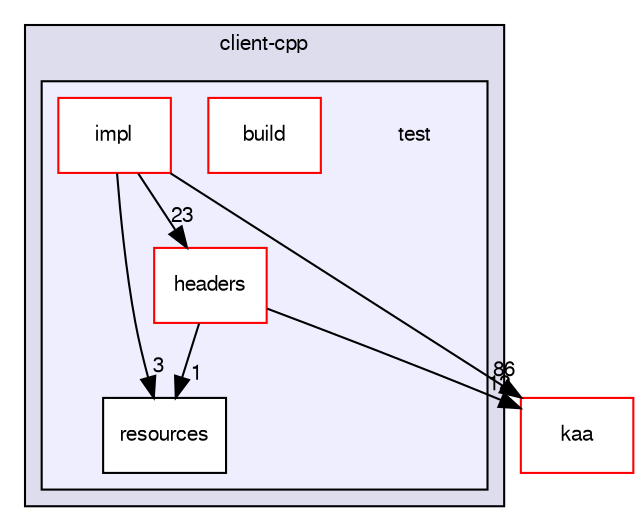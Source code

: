 digraph "/var/lib/jenkins/workspace/kaa_public/client/client-multi/client-cpp/test" {
  bgcolor=transparent;
  compound=true
  node [ fontsize="10", fontname="FreeSans"];
  edge [ labelfontsize="10", labelfontname="FreeSans"];
  subgraph clusterdir_b1e736154934372fb5df355fbd120d18 {
    graph [ bgcolor="#ddddee", pencolor="black", label="client-cpp" fontname="FreeSans", fontsize="10", URL="dir_b1e736154934372fb5df355fbd120d18.html"]
  subgraph clusterdir_90093dac977d6cfeb7a8194940d24132 {
    graph [ bgcolor="#eeeeff", pencolor="black", label="" URL="dir_90093dac977d6cfeb7a8194940d24132.html"];
    dir_90093dac977d6cfeb7a8194940d24132 [shape=plaintext label="test"];
    dir_cd13ab9f542fad01f89d0b85f7d8529e [shape=box label="build" color="red" fillcolor="white" style="filled" URL="dir_cd13ab9f542fad01f89d0b85f7d8529e.html"];
    dir_4a95a1809dd8e4bac4fff958db3a7f05 [shape=box label="headers" color="red" fillcolor="white" style="filled" URL="dir_4a95a1809dd8e4bac4fff958db3a7f05.html"];
    dir_ff2caeafc86dbd8f71660fce361ff46c [shape=box label="impl" color="red" fillcolor="white" style="filled" URL="dir_ff2caeafc86dbd8f71660fce361ff46c.html"];
    dir_4836519ec105d6e7b10f505988067070 [shape=box label="resources" color="black" fillcolor="white" style="filled" URL="dir_4836519ec105d6e7b10f505988067070.html"];
  }
  }
  dir_1ac78b1500c3fd9a977bacb448b54d1a [shape=box label="kaa" color="red" URL="dir_1ac78b1500c3fd9a977bacb448b54d1a.html"];
  dir_ff2caeafc86dbd8f71660fce361ff46c->dir_1ac78b1500c3fd9a977bacb448b54d1a [headlabel="86", labeldistance=1.5 headhref="dir_000077_000040.html"];
  dir_ff2caeafc86dbd8f71660fce361ff46c->dir_4a95a1809dd8e4bac4fff958db3a7f05 [headlabel="23", labeldistance=1.5 headhref="dir_000077_000058.html"];
  dir_ff2caeafc86dbd8f71660fce361ff46c->dir_4836519ec105d6e7b10f505988067070 [headlabel="3", labeldistance=1.5 headhref="dir_000077_000090.html"];
  dir_4a95a1809dd8e4bac4fff958db3a7f05->dir_1ac78b1500c3fd9a977bacb448b54d1a [headlabel="12", labeldistance=1.5 headhref="dir_000058_000040.html"];
  dir_4a95a1809dd8e4bac4fff958db3a7f05->dir_4836519ec105d6e7b10f505988067070 [headlabel="1", labeldistance=1.5 headhref="dir_000058_000090.html"];
}
